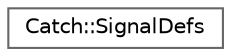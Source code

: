digraph "Graphical Class Hierarchy"
{
 // LATEX_PDF_SIZE
  bgcolor="transparent";
  edge [fontname=Helvetica,fontsize=10,labelfontname=Helvetica,labelfontsize=10];
  node [fontname=Helvetica,fontsize=10,shape=box,height=0.2,width=0.4];
  rankdir="LR";
  Node0 [id="Node000000",label="Catch::SignalDefs",height=0.2,width=0.4,color="grey40", fillcolor="white", style="filled",URL="$structCatch_1_1SignalDefs.html",tooltip=" "];
}
